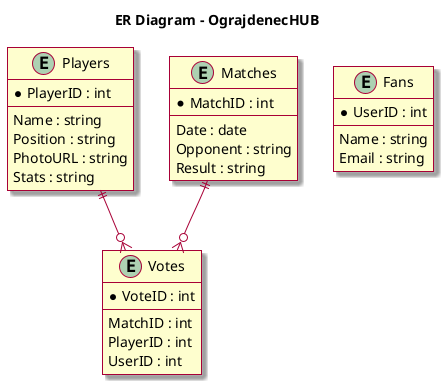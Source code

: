 @startuml
skin rose
title ER Diagram - OgrajdenecHUB

entity "Players" {
  * PlayerID : int
  --
  Name : string
  Position : string
  PhotoURL : string
  Stats : string
}

entity "Matches" {
  * MatchID : int
  --
  Date : date
  Opponent : string
  Result : string
}

entity "Votes" {
  * VoteID : int
  --
  MatchID : int
  PlayerID : int
  UserID : int
}

entity "Fans" {
  * UserID : int
  --
  Name : string
  Email : string
}

Players ||--o{ Votes
Matches ||--o{ Votes
@enduml
